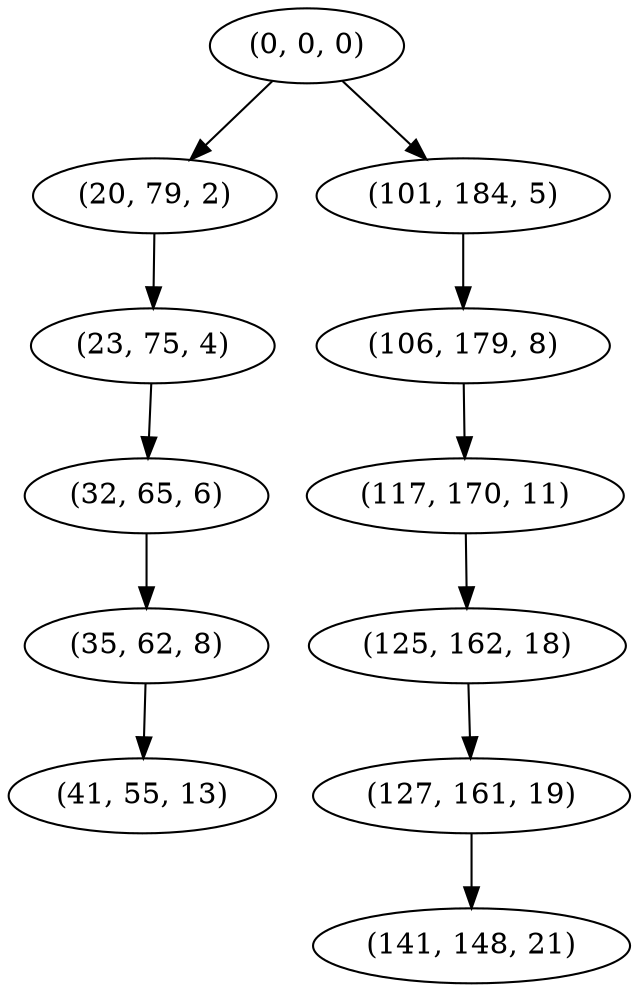 digraph tree {
    "(0, 0, 0)";
    "(20, 79, 2)";
    "(23, 75, 4)";
    "(32, 65, 6)";
    "(35, 62, 8)";
    "(41, 55, 13)";
    "(101, 184, 5)";
    "(106, 179, 8)";
    "(117, 170, 11)";
    "(125, 162, 18)";
    "(127, 161, 19)";
    "(141, 148, 21)";
    "(0, 0, 0)" -> "(20, 79, 2)";
    "(0, 0, 0)" -> "(101, 184, 5)";
    "(20, 79, 2)" -> "(23, 75, 4)";
    "(23, 75, 4)" -> "(32, 65, 6)";
    "(32, 65, 6)" -> "(35, 62, 8)";
    "(35, 62, 8)" -> "(41, 55, 13)";
    "(101, 184, 5)" -> "(106, 179, 8)";
    "(106, 179, 8)" -> "(117, 170, 11)";
    "(117, 170, 11)" -> "(125, 162, 18)";
    "(125, 162, 18)" -> "(127, 161, 19)";
    "(127, 161, 19)" -> "(141, 148, 21)";
}
